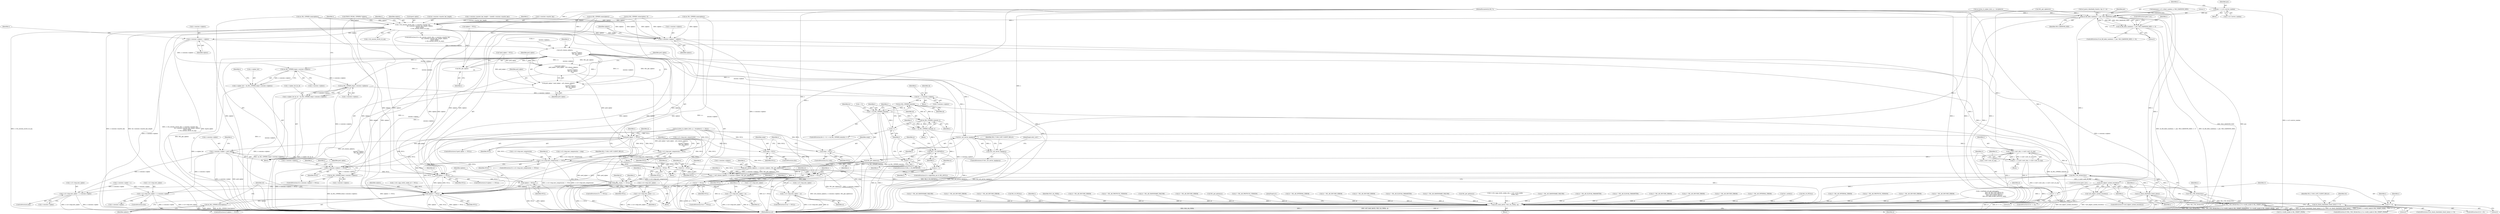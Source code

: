 digraph "0_openssl_a004e72b95835136d3f1ea90517f706c24c03da7@pointer" {
"1000994" [label="(Call,pos = s->s3->server_random)"];
"1001003" [label="(Call,ssl_fill_hello_random(s, 1, pos, SSL3_RANDOM_SIZE))"];
"1001002" [label="(Call,ssl_fill_hello_random(s, 1, pos, SSL3_RANDOM_SIZE) <= 0)"];
"1001044" [label="(Call,s->tls_session_secret_cb(s, s->session->master_key,\n                                     &s->session->master_key_length, ciphers,\n                                     &pref_cipher,\n                                     s->tls_session_secret_cb_arg))"];
"1001069" [label="(Call,s->session->ciphers = ciphers)"];
"1001091" [label="(Call,ssl3_choose_cipher(s,\n                                                               s->\n                                                               session->ciphers,\n                                                               SSL_get_ciphers\n                                                               (s)))"];
"1001086" [label="(Call,pref_cipher =\n                pref_cipher ? pref_cipher : ssl3_choose_cipher(s,\n                                                               s->\n                                                               session->ciphers,\n                                                               SSL_get_ciphers\n                                                               (s)))"];
"1001101" [label="(Call,pref_cipher == NULL)"];
"1001112" [label="(Call,s->session->cipher = pref_cipher)"];
"1001605" [label="(Call,s->s3->tmp.new_cipher = s->session->cipher)"];
"1001619" [label="(Call,s->s3->tmp.new_cipher = s->session->cipher)"];
"1001155" [label="(Call,s->s3->tmp.new_compression = NULL)"];
"1001235" [label="(Call,s->s3->tmp.new_compression == NULL)"];
"1001394" [label="(Call,s->session->ciphers != NULL)"];
"1001401" [label="(Call,sk_SSL_CIPHER_free(s->session->ciphers))"];
"1001415" [label="(Call,ciphers == NULL)"];
"1001426" [label="(Call,ciphers = NULL)"];
"1001687" [label="(Call,ciphers != NULL)"];
"1001690" [label="(Call,sk_SSL_CIPHER_free(ciphers))"];
"1001498" [label="(Call,c == NULL)"];
"1001509" [label="(Call,s->s3->tmp.new_cipher = c)"];
"1001525" [label="(Call,*nc = NULL)"];
"1001578" [label="(Call,nc != NULL)"];
"1001581" [label="(Call,s->s3->tmp.new_cipher = nc)"];
"1001592" [label="(Call,ec != NULL)"];
"1001595" [label="(Call,s->s3->tmp.new_cipher = ec)"];
"1001529" [label="(Call,*ec = NULL)"];
"1001283" [label="(Call,comp = NULL)"];
"1001377" [label="(Call,comp = NULL)"];
"1001088" [label="(Call,pref_cipher ? pref_cipher : ssl3_choose_cipher(s,\n                                                               s->\n                                                               session->ciphers,\n                                                               SSL_get_ciphers\n                                                               (s)))"];
"1001139" [label="(Call,sk_SSL_CIPHER_dup(s->session->ciphers))"];
"1001135" [label="(Call,s->cipher_list = sk_SSL_CIPHER_dup(s->session->ciphers))"];
"1001149" [label="(Call,sk_SSL_CIPHER_dup(s->session->ciphers))"];
"1001145" [label="(Call,s->cipher_list_by_id = sk_SSL_CIPHER_dup(s->session->ciphers))"];
"1001539" [label="(Call,sk = s->session->ciphers)"];
"1001552" [label="(Call,sk_SSL_CIPHER_num(sk))"];
"1001550" [label="(Call,i < sk_SSL_CIPHER_num(sk))"];
"1001559" [label="(Call,sk_SSL_CIPHER_value(sk, i))"];
"1001554" [label="(Call,i++)"];
"1001557" [label="(Call,c = sk_SSL_CIPHER_value(sk, i))"];
"1001568" [label="(Call,nc = c)"];
"1001572" [label="(Call,SSL_C_IS_EXPORT(c))"];
"1001574" [label="(Call,ec = c)"];
"1001431" [label="(Call,tls1_set_server_sigalgs(s))"];
"1001430" [label="(Call,!tls1_set_server_sigalgs(s))"];
"1001449" [label="(Call,s->cert->cert_cb(s, s->cert->cert_cb_arg))"];
"1001447" [label="(Call,rv = s->cert->cert_cb(s, s->cert->cert_cb_arg))"];
"1001457" [label="(Call,rv == 0)"];
"1001469" [label="(Call,rv < 0)"];
"1001495" [label="(Call,SSL_get_ciphers(s))"];
"1001488" [label="(Call,ssl3_choose_cipher(s, s->session->ciphers, SSL_get_ciphers(s)))"];
"1001486" [label="(Call,c = ssl3_choose_cipher(s, s->session->ciphers, SSL_get_ciphers(s)))"];
"1001635" [label="(Call,SSL_USE_SIGALGS(s))"];
"1001634" [label="(Call,!SSL_USE_SIGALGS(s))"];
"1001633" [label="(Call,!SSL_USE_SIGALGS(s) || !(s->verify_mode & SSL_VERIFY_PEER))"];
"1001646" [label="(Call,ssl3_digest_cached_records(s))"];
"1001645" [label="(Call,!ssl3_digest_cached_records(s))"];
"1001658" [label="(Call,ssl_check_clienthello_tlsext_late(s))"];
"1001657" [label="(Call,ssl_check_clienthello_tlsext_late(s) <= 0)"];
"1001676" [label="(Call,ssl3_send_alert(s, SSL3_AL_FATAL, al))"];
"1001098" [label="(Call,SSL_get_ciphers\n                                                               (s))"];
"1001407" [label="(Call,s->session->ciphers = ciphers)"];
"1001005" [label="(Literal,1)"];
"1000150" [label="(Call,al = SSL_AD_INTERNAL_ERROR)"];
"1001103" [label="(Identifier,NULL)"];
"1001526" [label="(Identifier,nc)"];
"1001415" [label="(Call,ciphers == NULL)"];
"1001637" [label="(Call,!(s->verify_mode & SSL_VERIFY_PEER))"];
"1001417" [label="(Identifier,NULL)"];
"1001099" [label="(Identifier,s)"];
"1001115" [label="(Identifier,s)"];
"1001168" [label="(Identifier,s)"];
"1001430" [label="(Call,!tls1_set_server_sigalgs(s))"];
"1001445" [label="(Block,)"];
"1001656" [label="(ControlStructure,if (ssl_check_clienthello_tlsext_late(s) <= 0))"];
"1000690" [label="(Call,al = SSL_AD_PROTOCOL_VERSION)"];
"1001395" [label="(Call,s->session->ciphers)"];
"1001687" [label="(Call,ciphers != NULL)"];
"1001646" [label="(Call,ssl3_digest_cached_records(s))"];
"1001562" [label="(ControlStructure,if (c->algorithm_enc & SSL_eNULL))"];
"1000929" [label="(Call,al = SSL_AD_DECODE_ERROR)"];
"1001592" [label="(Call,ec != NULL)"];
"1001486" [label="(Call,c = ssl3_choose_cipher(s, s->session->ciphers, SSL_get_ciphers(s)))"];
"1001694" [label="(MethodReturn,int)"];
"1000362" [label="(Call,al = SSL_AD_DECODE_ERROR)"];
"1001045" [label="(Identifier,s)"];
"1000210" [label="(Call,s->method->ssl_get_message(s,\n                                   SSL3_ST_SR_CLNT_HELLO_B,\n                                   SSL3_ST_SR_CLNT_HELLO_C,\n                                   SSL3_MT_CLIENT_HELLO,\n                                   SSL3_RT_MAX_PLAIN_LENGTH, &ok))"];
"1001620" [label="(Call,s->s3->tmp.new_cipher)"];
"1001502" [label="(Call,al = SSL_AD_HANDSHAKE_FAILURE)"];
"1001234" [label="(ControlStructure,if (s->s3->tmp.new_compression == NULL))"];
"1001279" [label="(ControlStructure,if (s->hit))"];
"1001559" [label="(Call,sk_SSL_CIPHER_value(sk, i))"];
"1001283" [label="(Call,comp = NULL)"];
"1001579" [label="(Identifier,nc)"];
"1001394" [label="(Call,s->session->ciphers != NULL)"];
"1001560" [label="(Identifier,sk)"];
"1001408" [label="(Call,s->session->ciphers)"];
"1001483" [label="(Identifier,s)"];
"1001618" [label="(ControlStructure,else)"];
"1001553" [label="(Identifier,sk)"];
"1001679" [label="(Identifier,al)"];
"1000849" [label="(Call,sk_SSL_CIPHER_num(ciphers))"];
"1001539" [label="(Call,sk = s->session->ciphers)"];
"1000795" [label="(Call,ssl_bytes_to_cipher_list(s, p, i, &(ciphers)))"];
"1001613" [label="(Call,s->session->cipher)"];
"1001535" [label="(Identifier,s)"];
"1001652" [label="(Identifier,s)"];
"1001236" [label="(Call,s->s3->tmp.new_compression)"];
"1001429" [label="(ControlStructure,if (!tls1_set_server_sigalgs(s)))"];
"1001663" [label="(Identifier,SSL_F_SSL3_GET_CLIENT_HELLO)"];
"1001079" [label="(Identifier,s)"];
"1001568" [label="(Call,nc = c)"];
"1001058" [label="(Call,&pref_cipher)"];
"1001517" [label="(Identifier,c)"];
"1001572" [label="(Call,SSL_C_IS_EXPORT(c))"];
"1001090" [label="(Identifier,pref_cipher)"];
"1001674" [label="(Block,)"];
"1000753" [label="(Call,al = SSL_AD_DECODE_ERROR)"];
"1001546" [label="(ControlStructure,for (i = 0; i < sk_SSL_CIPHER_num(sk); i++))"];
"1000538" [label="(Call,al = SSL_AD_DECODE_ERROR)"];
"1001093" [label="(Call,s->\n                                                               session->ciphers)"];
"1001431" [label="(Call,tls1_set_server_sigalgs(s))"];
"1001149" [label="(Call,sk_SSL_CIPHER_dup(s->session->ciphers))"];
"1000277" [label="(Call,SSL_IS_DTLS(s))"];
"1001570" [label="(Identifier,c)"];
"1001677" [label="(Identifier,s)"];
"1001604" [label="(ControlStructure,else)"];
"1001420" [label="(Identifier,al)"];
"1001689" [label="(Identifier,NULL)"];
"1001660" [label="(Literal,0)"];
"1001676" [label="(Call,ssl3_send_alert(s, SSL3_AL_FATAL, al))"];
"1000876" [label="(Call,sk_SSL_CIPHER_num(ciphers))"];
"1001063" [label="(Block,)"];
"1001582" [label="(Call,s->s3->tmp.new_cipher)"];
"1001376" [label="(ControlStructure,else)"];
"1001135" [label="(Call,s->cipher_list = sk_SSL_CIPHER_dup(s->session->ciphers))"];
"1001595" [label="(Call,s->s3->tmp.new_cipher = ec)"];
"1001594" [label="(Identifier,NULL)"];
"1001538" [label="(Block,)"];
"1001678" [label="(Identifier,SSL3_AL_FATAL)"];
"1001634" [label="(Call,!SSL_USE_SIGALGS(s))"];
"1000410" [label="(Call,al = SSL_AD_DECODE_ERROR)"];
"1000331" [label="(Call,al = SSL_AD_PROTOCOL_VERSION)"];
"1001589" [label="(Identifier,nc)"];
"1001106" [label="(Identifier,al)"];
"1001459" [label="(Literal,0)"];
"1001155" [label="(Call,s->s3->tmp.new_compression = NULL)"];
"1001414" [label="(ControlStructure,if (ciphers == NULL))"];
"1001285" [label="(Identifier,NULL)"];
"1001548" [label="(Identifier,i)"];
"1001569" [label="(Identifier,nc)"];
"1001043" [label="(ControlStructure,if (s->tls_session_secret_cb(s, s->session->master_key,\n                                     &s->session->master_key_length, ciphers,\n                                     &pref_cipher,\n                                     s->tls_session_secret_cb_arg)))"];
"1001509" [label="(Call,s->s3->tmp.new_cipher = c)"];
"1001487" [label="(Identifier,c)"];
"1001557" [label="(Call,c = sk_SSL_CIPHER_value(sk, i))"];
"1001693" [label="(Identifier,ret)"];
"1001105" [label="(Call,al = SSL_AD_HANDSHAKE_FAILURE)"];
"1001558" [label="(Identifier,c)"];
"1001527" [label="(Identifier,NULL)"];
"1001428" [label="(Identifier,NULL)"];
"1001591" [label="(ControlStructure,if (ec != NULL))"];
"1001599" [label="(Identifier,s)"];
"1001541" [label="(Call,s->session->ciphers)"];
"1000980" [label="(Call,ssl_parse_clienthello_tlsext(s, &p, d + n))"];
"1001010" [label="(ControlStructure,goto f_err;)"];
"1001140" [label="(Call,s->session->ciphers)"];
"1001457" [label="(Call,rv == 0)"];
"1001101" [label="(Call,pref_cipher == NULL)"];
"1001377" [label="(Call,comp = NULL)"];
"1001645" [label="(Call,!ssl3_digest_cached_records(s))"];
"1001667" [label="(Identifier,ret)"];
"1000555" [label="(Call,al = SSL_AD_DECODE_ERROR)"];
"1001139" [label="(Call,sk_SSL_CIPHER_dup(s->session->ciphers))"];
"1001593" [label="(Identifier,ec)"];
"1001577" [label="(ControlStructure,if (nc != NULL))"];
"1001496" [label="(Identifier,s)"];
"1000385" [label="(Call,memcpy(s->s3->client_random, p, SSL3_RANDOM_SIZE))"];
"1001470" [label="(Identifier,rv)"];
"1001235" [label="(Call,s->s3->tmp.new_compression == NULL)"];
"1001087" [label="(Identifier,pref_cipher)"];
"1001605" [label="(Call,s->s3->tmp.new_cipher = s->session->cipher)"];
"1001448" [label="(Identifier,rv)"];
"1001510" [label="(Call,s->s3->tmp.new_cipher)"];
"1001691" [label="(Identifier,ciphers)"];
"1001627" [label="(Call,s->session->cipher)"];
"1001091" [label="(Call,ssl3_choose_cipher(s,\n                                                               s->\n                                                               session->ciphers,\n                                                               SSL_get_ciphers\n                                                               (s)))"];
"1001069" [label="(Call,s->session->ciphers = ciphers)"];
"1000337" [label="(Call,SSL_get_options(s))"];
"1000145" [label="(Block,)"];
"1001462" [label="(Identifier,al)"];
"1001688" [label="(Identifier,ciphers)"];
"1001015" [label="(Identifier,s)"];
"1001145" [label="(Call,s->cipher_list_by_id = sk_SSL_CIPHER_dup(s->session->ciphers))"];
"1000893" [label="(Call,s->session->cipher = c)"];
"1001603" [label="(Identifier,ec)"];
"1001581" [label="(Call,s->s3->tmp.new_cipher = nc)"];
"1001475" [label="(Identifier,s)"];
"1001573" [label="(Identifier,c)"];
"1001083" [label="(Call,ciphers = NULL)"];
"1001690" [label="(Call,sk_SSL_CIPHER_free(ciphers))"];
"1001051" [label="(Call,&s->session->master_key_length)"];
"1001031" [label="(Call,s->session->master_key_length = sizeof(s->session->master_key))"];
"1001585" [label="(Identifier,s)"];
"1001513" [label="(Identifier,s)"];
"1001525" [label="(Call,*nc = NULL)"];
"1001447" [label="(Call,rv = s->cert->cert_cb(s, s->cert->cert_cb_arg))"];
"1001451" [label="(Call,s->cert->cert_cb_arg)"];
"1000995" [label="(Identifier,pos)"];
"1001112" [label="(Call,s->session->cipher = pref_cipher)"];
"1001547" [label="(Call,i = 0)"];
"1001633" [label="(Call,!SSL_USE_SIGALGS(s) || !(s->verify_mode & SSL_VERIFY_PEER))"];
"1001163" [label="(Identifier,NULL)"];
"1001458" [label="(Identifier,rv)"];
"1000731" [label="(Call,al = SSL_AD_PROTOCOL_VERSION)"];
"1001659" [label="(Identifier,s)"];
"1001680" [label="(JumpTarget,err:)"];
"1001555" [label="(Identifier,i)"];
"1001498" [label="(Call,c == NULL)"];
"1001489" [label="(Identifier,s)"];
"1001461" [label="(Call,al = SSL_AD_INTERNAL_ERROR)"];
"1001251" [label="(Identifier,m)"];
"1001400" [label="(Identifier,NULL)"];
"1001540" [label="(Identifier,sk)"];
"1001497" [label="(ControlStructure,if (c == NULL))"];
"1001088" [label="(Call,pref_cipher ? pref_cipher : ssl3_choose_cipher(s,\n                                                               s->\n                                                               session->ciphers,\n                                                               SSL_get_ciphers\n                                                               (s)))"];
"1000144" [label="(MethodParameterIn,SSL *s)"];
"1001385" [label="(Block,)"];
"1001561" [label="(Identifier,i)"];
"1001401" [label="(Call,sk_SSL_CIPHER_free(s->session->ciphers))"];
"1001118" [label="(Identifier,pref_cipher)"];
"1001500" [label="(Identifier,NULL)"];
"1001580" [label="(Identifier,NULL)"];
"1001469" [label="(Call,rv < 0)"];
"1001619" [label="(Call,s->s3->tmp.new_cipher = s->session->cipher)"];
"1001531" [label="(Identifier,NULL)"];
"1000786" [label="(Call,al = SSL_AD_DECODE_ERROR)"];
"1001044" [label="(Call,s->tls_session_secret_cb(s, s->session->master_key,\n                                     &s->session->master_key_length, ciphers,\n                                     &pref_cipher,\n                                     s->tls_session_secret_cb_arg))"];
"1000248" [label="(Call,al = SSL_AD_DECODE_ERROR)"];
"1001426" [label="(Call,ciphers = NULL)"];
"1001471" [label="(Literal,0)"];
"1001636" [label="(Identifier,s)"];
"1001499" [label="(Identifier,c)"];
"1001271" [label="(Call,al = SSL_AD_ILLEGAL_PARAMETER)"];
"1001092" [label="(Identifier,s)"];
"1000888" [label="(Call,SSL_get_ciphers(s))"];
"1001066" [label="(Identifier,s)"];
"1001243" [label="(Identifier,NULL)"];
"1001449" [label="(Call,s->cert->cert_cb(s, s->cert->cert_cb_arg))"];
"1001490" [label="(Call,s->session->ciphers)"];
"1001102" [label="(Identifier,pref_cipher)"];
"1001378" [label="(Identifier,comp)"];
"1001075" [label="(Identifier,ciphers)"];
"1001100" [label="(ControlStructure,if (pref_cipher == NULL))"];
"1001089" [label="(Identifier,pref_cipher)"];
"1001146" [label="(Call,s->cipher_list_by_id)"];
"1001121" [label="(Identifier,s)"];
"1001529" [label="(Call,*ec = NULL)"];
"1001574" [label="(Call,ec = c)"];
"1001407" [label="(Call,s->session->ciphers = ciphers)"];
"1001495" [label="(Call,SSL_get_ciphers(s))"];
"1000629" [label="(Call,al = SSL_AD_HANDSHAKE_FAILURE)"];
"1001552" [label="(Call,sk_SSL_CIPHER_num(sk))"];
"1001647" [label="(Identifier,s)"];
"1001635" [label="(Call,SSL_USE_SIGALGS(s))"];
"1001578" [label="(Call,nc != NULL)"];
"1000581" [label="(Call,s->ctx->app_verify_cookie_cb != NULL)"];
"1001224" [label="(Call,s->s3->tmp.new_compression = comp)"];
"1001136" [label="(Call,s->cipher_list)"];
"1001379" [label="(Identifier,NULL)"];
"1001551" [label="(Identifier,i)"];
"1001413" [label="(Identifier,ciphers)"];
"1001113" [label="(Call,s->session->cipher)"];
"1000992" [label="(Block,)"];
"1001383" [label="(Identifier,s)"];
"1001432" [label="(Identifier,s)"];
"1000996" [label="(Call,s->s3->server_random)"];
"1001657" [label="(Call,ssl_check_clienthello_tlsext_late(s) <= 0)"];
"1001404" [label="(Identifier,s)"];
"1001284" [label="(Identifier,comp)"];
"1000994" [label="(Call,pos = s->s3->server_random)"];
"1001565" [label="(Identifier,c)"];
"1000565" [label="(Call,SSL_get_options(s))"];
"1000591" [label="(Call,s->ctx->app_verify_cookie_cb(s, s->d1->rcvd_cookie,\n                                                 cookie_len))"];
"1000601" [label="(Call,al = SSL_AD_HANDSHAKE_FAILURE)"];
"1000882" [label="(Call,sk_SSL_CIPHER_value(ciphers, 0))"];
"1000835" [label="(Call,sk_SSL_CIPHER_num(ciphers))"];
"1001008" [label="(Literal,0)"];
"1001086" [label="(Call,pref_cipher =\n                pref_cipher ? pref_cipher : ssl3_choose_cipher(s,\n                                                               s->\n                                                               session->ciphers,\n                                                               SSL_get_ciphers\n                                                               (s)))"];
"1000908" [label="(Call,al = SSL_AD_ILLEGAL_PARAMETER)"];
"1001571" [label="(ControlStructure,if (SSL_C_IS_EXPORT(c)))"];
"1001596" [label="(Call,s->s3->tmp.new_cipher)"];
"1000768" [label="(Call,al = SSL_AD_ILLEGAL_PARAMETER)"];
"1001147" [label="(Identifier,s)"];
"1001007" [label="(Identifier,SSL3_RANDOM_SIZE)"];
"1000794" [label="(Call,ssl_bytes_to_cipher_list(s, p, i, &(ciphers)) == NULL)"];
"1001435" [label="(Identifier,SSL_F_SSL3_GET_CLIENT_HELLO)"];
"1001402" [label="(Call,s->session->ciphers)"];
"1001609" [label="(Identifier,s)"];
"1001606" [label="(Call,s->s3->tmp.new_cipher)"];
"1000964" [label="(Call,al = SSL_AD_DECODE_ERROR)"];
"1000426" [label="(Call,al = SSL_AD_DECODE_ERROR)"];
"1001640" [label="(Identifier,s)"];
"1001057" [label="(Identifier,ciphers)"];
"1001456" [label="(ControlStructure,if (rv == 0))"];
"1000517" [label="(Call,al = SSL_AD_DECODE_ERROR)"];
"1001644" [label="(ControlStructure,if (!ssl3_digest_cached_records(s)))"];
"1000174" [label="(Call,STACK_OF(SSL_CIPHER) *ciphers)"];
"1001550" [label="(Call,i < sk_SSL_CIPHER_num(sk))"];
"1001001" [label="(ControlStructure,if (ssl_fill_hello_random(s, 1, pos, SSL3_RANDOM_SIZE) <= 0))"];
"1001060" [label="(Call,s->tls_session_secret_cb_arg)"];
"1001410" [label="(Identifier,s)"];
"1001416" [label="(Identifier,ciphers)"];
"1001159" [label="(Identifier,s)"];
"1001658" [label="(Call,ssl_check_clienthello_tlsext_late(s))"];
"1001046" [label="(Call,s->session->master_key)"];
"1001006" [label="(Identifier,pos)"];
"1001419" [label="(Call,al = SSL_AD_INTERNAL_ERROR)"];
"1001028" [label="(Call,*pref_cipher = NULL)"];
"1001427" [label="(Identifier,ciphers)"];
"1001556" [label="(Block,)"];
"1001246" [label="(Identifier,SSL_F_SSL3_GET_CLIENT_HELLO)"];
"1000677" [label="(Call,tls1_suiteb(s))"];
"1001070" [label="(Call,s->session->ciphers)"];
"1001503" [label="(Identifier,al)"];
"1001575" [label="(Identifier,ec)"];
"1001438" [label="(JumpTarget,retry_cert:)"];
"1001098" [label="(Call,SSL_get_ciphers\n                                                               (s))"];
"1001519" [label="(Block,)"];
"1001648" [label="(ControlStructure,goto f_err;)"];
"1001468" [label="(ControlStructure,if (rv < 0))"];
"1001632" [label="(ControlStructure,if (!SSL_USE_SIGALGS(s) || !(s->verify_mode & SSL_VERIFY_PEER)))"];
"1000505" [label="(Call,SSL_IS_DTLS(s))"];
"1001150" [label="(Call,s->session->ciphers)"];
"1001530" [label="(Identifier,ec)"];
"1001393" [label="(ControlStructure,if (s->session->ciphers != NULL))"];
"1001003" [label="(Call,ssl_fill_hello_random(s, 1, pos, SSL3_RANDOM_SIZE))"];
"1001554" [label="(Call,i++)"];
"1001002" [label="(Call,ssl_fill_hello_random(s, 1, pos, SSL3_RANDOM_SIZE) <= 0)"];
"1001576" [label="(Identifier,c)"];
"1001004" [label="(Identifier,s)"];
"1001686" [label="(ControlStructure,if (ciphers != NULL))"];
"1001450" [label="(Identifier,s)"];
"1001156" [label="(Call,s->s3->tmp.new_compression)"];
"1001488" [label="(Call,ssl3_choose_cipher(s, s->session->ciphers, SSL_get_ciphers(s)))"];
"1000994" -> "1000992"  [label="AST: "];
"1000994" -> "1000996"  [label="CFG: "];
"1000995" -> "1000994"  [label="AST: "];
"1000996" -> "1000994"  [label="AST: "];
"1001004" -> "1000994"  [label="CFG: "];
"1000994" -> "1001694"  [label="DDG: s->s3->server_random"];
"1000994" -> "1001003"  [label="DDG: pos"];
"1001003" -> "1001002"  [label="AST: "];
"1001003" -> "1001007"  [label="CFG: "];
"1001004" -> "1001003"  [label="AST: "];
"1001005" -> "1001003"  [label="AST: "];
"1001006" -> "1001003"  [label="AST: "];
"1001007" -> "1001003"  [label="AST: "];
"1001008" -> "1001003"  [label="CFG: "];
"1001003" -> "1001694"  [label="DDG: SSL3_RANDOM_SIZE"];
"1001003" -> "1001694"  [label="DDG: pos"];
"1001003" -> "1001002"  [label="DDG: s"];
"1001003" -> "1001002"  [label="DDG: 1"];
"1001003" -> "1001002"  [label="DDG: pos"];
"1001003" -> "1001002"  [label="DDG: SSL3_RANDOM_SIZE"];
"1000795" -> "1001003"  [label="DDG: s"];
"1000980" -> "1001003"  [label="DDG: s"];
"1000888" -> "1001003"  [label="DDG: s"];
"1000144" -> "1001003"  [label="DDG: s"];
"1000385" -> "1001003"  [label="DDG: SSL3_RANDOM_SIZE"];
"1001003" -> "1001044"  [label="DDG: s"];
"1001003" -> "1001431"  [label="DDG: s"];
"1001003" -> "1001635"  [label="DDG: s"];
"1001003" -> "1001676"  [label="DDG: s"];
"1001002" -> "1001001"  [label="AST: "];
"1001002" -> "1001008"  [label="CFG: "];
"1001008" -> "1001002"  [label="AST: "];
"1001010" -> "1001002"  [label="CFG: "];
"1001015" -> "1001002"  [label="CFG: "];
"1001002" -> "1001694"  [label="DDG: ssl_fill_hello_random(s, 1, pos, SSL3_RANDOM_SIZE)"];
"1001002" -> "1001694"  [label="DDG: ssl_fill_hello_random(s, 1, pos, SSL3_RANDOM_SIZE) <= 0"];
"1001044" -> "1001043"  [label="AST: "];
"1001044" -> "1001060"  [label="CFG: "];
"1001045" -> "1001044"  [label="AST: "];
"1001046" -> "1001044"  [label="AST: "];
"1001051" -> "1001044"  [label="AST: "];
"1001057" -> "1001044"  [label="AST: "];
"1001058" -> "1001044"  [label="AST: "];
"1001060" -> "1001044"  [label="AST: "];
"1001066" -> "1001044"  [label="CFG: "];
"1001159" -> "1001044"  [label="CFG: "];
"1001044" -> "1001694"  [label="DDG: &s->session->master_key_length"];
"1001044" -> "1001694"  [label="DDG: s->tls_session_secret_cb(s, s->session->master_key,\n                                     &s->session->master_key_length, ciphers,\n                                     &pref_cipher,\n                                     s->tls_session_secret_cb_arg)"];
"1001044" -> "1001694"  [label="DDG: &pref_cipher"];
"1001044" -> "1001694"  [label="DDG: s->tls_session_secret_cb_arg"];
"1001044" -> "1001694"  [label="DDG: s->session->master_key"];
"1000144" -> "1001044"  [label="DDG: s"];
"1001031" -> "1001044"  [label="DDG: s->session->master_key_length"];
"1000882" -> "1001044"  [label="DDG: ciphers"];
"1000849" -> "1001044"  [label="DDG: ciphers"];
"1000835" -> "1001044"  [label="DDG: ciphers"];
"1000174" -> "1001044"  [label="DDG: ciphers"];
"1000876" -> "1001044"  [label="DDG: ciphers"];
"1001044" -> "1001069"  [label="DDG: ciphers"];
"1001044" -> "1001098"  [label="DDG: s"];
"1001044" -> "1001407"  [label="DDG: ciphers"];
"1001044" -> "1001415"  [label="DDG: ciphers"];
"1001044" -> "1001431"  [label="DDG: s"];
"1001044" -> "1001635"  [label="DDG: s"];
"1001044" -> "1001676"  [label="DDG: s"];
"1001044" -> "1001687"  [label="DDG: ciphers"];
"1001069" -> "1001063"  [label="AST: "];
"1001069" -> "1001075"  [label="CFG: "];
"1001070" -> "1001069"  [label="AST: "];
"1001075" -> "1001069"  [label="AST: "];
"1001079" -> "1001069"  [label="CFG: "];
"1001069" -> "1001694"  [label="DDG: s->session->ciphers"];
"1001069" -> "1001091"  [label="DDG: s->session->ciphers"];
"1001069" -> "1001139"  [label="DDG: s->session->ciphers"];
"1001091" -> "1001088"  [label="AST: "];
"1001091" -> "1001098"  [label="CFG: "];
"1001092" -> "1001091"  [label="AST: "];
"1001093" -> "1001091"  [label="AST: "];
"1001098" -> "1001091"  [label="AST: "];
"1001088" -> "1001091"  [label="CFG: "];
"1001091" -> "1001694"  [label="DDG: SSL_get_ciphers\n                                                               (s)"];
"1001091" -> "1001694"  [label="DDG: s->\n                                                               session->ciphers"];
"1001091" -> "1001086"  [label="DDG: s"];
"1001091" -> "1001086"  [label="DDG: s->\n                                                               session->ciphers"];
"1001091" -> "1001086"  [label="DDG: SSL_get_ciphers\n                                                               (s)"];
"1001091" -> "1001088"  [label="DDG: s"];
"1001091" -> "1001088"  [label="DDG: s->\n                                                               session->ciphers"];
"1001091" -> "1001088"  [label="DDG: SSL_get_ciphers\n                                                               (s)"];
"1001098" -> "1001091"  [label="DDG: s"];
"1000144" -> "1001091"  [label="DDG: s"];
"1001091" -> "1001139"  [label="DDG: s->\n                                                               session->ciphers"];
"1001091" -> "1001149"  [label="DDG: s->\n                                                               session->ciphers"];
"1001091" -> "1001394"  [label="DDG: s->\n                                                               session->ciphers"];
"1001091" -> "1001401"  [label="DDG: s->\n                                                               session->ciphers"];
"1001091" -> "1001431"  [label="DDG: s"];
"1001091" -> "1001488"  [label="DDG: s->\n                                                               session->ciphers"];
"1001091" -> "1001539"  [label="DDG: s->\n                                                               session->ciphers"];
"1001091" -> "1001635"  [label="DDG: s"];
"1001091" -> "1001676"  [label="DDG: s"];
"1001086" -> "1001063"  [label="AST: "];
"1001086" -> "1001088"  [label="CFG: "];
"1001087" -> "1001086"  [label="AST: "];
"1001088" -> "1001086"  [label="AST: "];
"1001102" -> "1001086"  [label="CFG: "];
"1001086" -> "1001694"  [label="DDG: pref_cipher ? pref_cipher : ssl3_choose_cipher(s,\n                                                               s->\n                                                               session->ciphers,\n                                                               SSL_get_ciphers\n                                                               (s))"];
"1001028" -> "1001086"  [label="DDG: pref_cipher"];
"1001086" -> "1001101"  [label="DDG: pref_cipher"];
"1001101" -> "1001100"  [label="AST: "];
"1001101" -> "1001103"  [label="CFG: "];
"1001102" -> "1001101"  [label="AST: "];
"1001103" -> "1001101"  [label="AST: "];
"1001106" -> "1001101"  [label="CFG: "];
"1001115" -> "1001101"  [label="CFG: "];
"1001101" -> "1001694"  [label="DDG: pref_cipher == NULL"];
"1001101" -> "1001694"  [label="DDG: pref_cipher"];
"1000794" -> "1001101"  [label="DDG: NULL"];
"1001101" -> "1001112"  [label="DDG: pref_cipher"];
"1001101" -> "1001155"  [label="DDG: NULL"];
"1001101" -> "1001235"  [label="DDG: NULL"];
"1001101" -> "1001283"  [label="DDG: NULL"];
"1001101" -> "1001377"  [label="DDG: NULL"];
"1001101" -> "1001394"  [label="DDG: NULL"];
"1001101" -> "1001525"  [label="DDG: NULL"];
"1001101" -> "1001529"  [label="DDG: NULL"];
"1001101" -> "1001578"  [label="DDG: NULL"];
"1001101" -> "1001687"  [label="DDG: NULL"];
"1001112" -> "1001063"  [label="AST: "];
"1001112" -> "1001118"  [label="CFG: "];
"1001113" -> "1001112"  [label="AST: "];
"1001118" -> "1001112"  [label="AST: "];
"1001121" -> "1001112"  [label="CFG: "];
"1001112" -> "1001694"  [label="DDG: s->session->cipher"];
"1001112" -> "1001694"  [label="DDG: pref_cipher"];
"1001112" -> "1001605"  [label="DDG: s->session->cipher"];
"1001112" -> "1001619"  [label="DDG: s->session->cipher"];
"1001605" -> "1001604"  [label="AST: "];
"1001605" -> "1001613"  [label="CFG: "];
"1001606" -> "1001605"  [label="AST: "];
"1001613" -> "1001605"  [label="AST: "];
"1001636" -> "1001605"  [label="CFG: "];
"1001605" -> "1001694"  [label="DDG: s->s3->tmp.new_cipher"];
"1001605" -> "1001694"  [label="DDG: s->session->cipher"];
"1000893" -> "1001605"  [label="DDG: s->session->cipher"];
"1001619" -> "1001618"  [label="AST: "];
"1001619" -> "1001627"  [label="CFG: "];
"1001620" -> "1001619"  [label="AST: "];
"1001627" -> "1001619"  [label="AST: "];
"1001636" -> "1001619"  [label="CFG: "];
"1001619" -> "1001694"  [label="DDG: s->s3->tmp.new_cipher"];
"1001619" -> "1001694"  [label="DDG: s->session->cipher"];
"1000893" -> "1001619"  [label="DDG: s->session->cipher"];
"1001155" -> "1000145"  [label="AST: "];
"1001155" -> "1001163"  [label="CFG: "];
"1001156" -> "1001155"  [label="AST: "];
"1001163" -> "1001155"  [label="AST: "];
"1001168" -> "1001155"  [label="CFG: "];
"1001155" -> "1001694"  [label="DDG: s->s3->tmp.new_compression"];
"1000794" -> "1001155"  [label="DDG: NULL"];
"1001155" -> "1001235"  [label="DDG: s->s3->tmp.new_compression"];
"1001235" -> "1001234"  [label="AST: "];
"1001235" -> "1001243"  [label="CFG: "];
"1001236" -> "1001235"  [label="AST: "];
"1001243" -> "1001235"  [label="AST: "];
"1001246" -> "1001235"  [label="CFG: "];
"1001251" -> "1001235"  [label="CFG: "];
"1001235" -> "1001694"  [label="DDG: s->s3->tmp.new_compression == NULL"];
"1001235" -> "1001694"  [label="DDG: s->s3->tmp.new_compression"];
"1001224" -> "1001235"  [label="DDG: s->s3->tmp.new_compression"];
"1000794" -> "1001235"  [label="DDG: NULL"];
"1001235" -> "1001394"  [label="DDG: NULL"];
"1001235" -> "1001525"  [label="DDG: NULL"];
"1001235" -> "1001529"  [label="DDG: NULL"];
"1001235" -> "1001578"  [label="DDG: NULL"];
"1001235" -> "1001687"  [label="DDG: NULL"];
"1001394" -> "1001393"  [label="AST: "];
"1001394" -> "1001400"  [label="CFG: "];
"1001395" -> "1001394"  [label="AST: "];
"1001400" -> "1001394"  [label="AST: "];
"1001404" -> "1001394"  [label="CFG: "];
"1001410" -> "1001394"  [label="CFG: "];
"1001394" -> "1001694"  [label="DDG: s->session->ciphers != NULL"];
"1001149" -> "1001394"  [label="DDG: s->session->ciphers"];
"1000794" -> "1001394"  [label="DDG: NULL"];
"1001394" -> "1001401"  [label="DDG: s->session->ciphers"];
"1001394" -> "1001415"  [label="DDG: NULL"];
"1001401" -> "1001393"  [label="AST: "];
"1001401" -> "1001402"  [label="CFG: "];
"1001402" -> "1001401"  [label="AST: "];
"1001410" -> "1001401"  [label="CFG: "];
"1001401" -> "1001694"  [label="DDG: sk_SSL_CIPHER_free(s->session->ciphers)"];
"1001415" -> "1001414"  [label="AST: "];
"1001415" -> "1001417"  [label="CFG: "];
"1001416" -> "1001415"  [label="AST: "];
"1001417" -> "1001415"  [label="AST: "];
"1001420" -> "1001415"  [label="CFG: "];
"1001427" -> "1001415"  [label="CFG: "];
"1001415" -> "1001694"  [label="DDG: ciphers == NULL"];
"1000882" -> "1001415"  [label="DDG: ciphers"];
"1000849" -> "1001415"  [label="DDG: ciphers"];
"1001083" -> "1001415"  [label="DDG: ciphers"];
"1000835" -> "1001415"  [label="DDG: ciphers"];
"1000174" -> "1001415"  [label="DDG: ciphers"];
"1000876" -> "1001415"  [label="DDG: ciphers"];
"1001415" -> "1001426"  [label="DDG: NULL"];
"1001415" -> "1001498"  [label="DDG: NULL"];
"1001415" -> "1001687"  [label="DDG: ciphers"];
"1001415" -> "1001687"  [label="DDG: NULL"];
"1001426" -> "1001385"  [label="AST: "];
"1001426" -> "1001428"  [label="CFG: "];
"1001427" -> "1001426"  [label="AST: "];
"1001428" -> "1001426"  [label="AST: "];
"1001432" -> "1001426"  [label="CFG: "];
"1001426" -> "1001694"  [label="DDG: ciphers"];
"1001426" -> "1001694"  [label="DDG: NULL"];
"1001426" -> "1001687"  [label="DDG: ciphers"];
"1001687" -> "1001686"  [label="AST: "];
"1001687" -> "1001689"  [label="CFG: "];
"1001688" -> "1001687"  [label="AST: "];
"1001689" -> "1001687"  [label="AST: "];
"1001691" -> "1001687"  [label="CFG: "];
"1001693" -> "1001687"  [label="CFG: "];
"1001687" -> "1001694"  [label="DDG: ciphers"];
"1001687" -> "1001694"  [label="DDG: NULL"];
"1001687" -> "1001694"  [label="DDG: ciphers != NULL"];
"1000882" -> "1001687"  [label="DDG: ciphers"];
"1000849" -> "1001687"  [label="DDG: ciphers"];
"1001083" -> "1001687"  [label="DDG: ciphers"];
"1000835" -> "1001687"  [label="DDG: ciphers"];
"1000174" -> "1001687"  [label="DDG: ciphers"];
"1000876" -> "1001687"  [label="DDG: ciphers"];
"1001578" -> "1001687"  [label="DDG: NULL"];
"1001592" -> "1001687"  [label="DDG: NULL"];
"1000794" -> "1001687"  [label="DDG: NULL"];
"1001498" -> "1001687"  [label="DDG: NULL"];
"1000581" -> "1001687"  [label="DDG: NULL"];
"1001687" -> "1001690"  [label="DDG: ciphers"];
"1001690" -> "1001686"  [label="AST: "];
"1001690" -> "1001691"  [label="CFG: "];
"1001691" -> "1001690"  [label="AST: "];
"1001693" -> "1001690"  [label="CFG: "];
"1001690" -> "1001694"  [label="DDG: ciphers"];
"1001690" -> "1001694"  [label="DDG: sk_SSL_CIPHER_free(ciphers)"];
"1001498" -> "1001497"  [label="AST: "];
"1001498" -> "1001500"  [label="CFG: "];
"1001499" -> "1001498"  [label="AST: "];
"1001500" -> "1001498"  [label="AST: "];
"1001503" -> "1001498"  [label="CFG: "];
"1001513" -> "1001498"  [label="CFG: "];
"1001498" -> "1001694"  [label="DDG: c"];
"1001498" -> "1001694"  [label="DDG: c == NULL"];
"1001486" -> "1001498"  [label="DDG: c"];
"1001498" -> "1001509"  [label="DDG: c"];
"1001509" -> "1001385"  [label="AST: "];
"1001509" -> "1001517"  [label="CFG: "];
"1001510" -> "1001509"  [label="AST: "];
"1001517" -> "1001509"  [label="AST: "];
"1001636" -> "1001509"  [label="CFG: "];
"1001509" -> "1001694"  [label="DDG: c"];
"1001509" -> "1001694"  [label="DDG: s->s3->tmp.new_cipher"];
"1001525" -> "1001519"  [label="AST: "];
"1001525" -> "1001527"  [label="CFG: "];
"1001526" -> "1001525"  [label="AST: "];
"1001527" -> "1001525"  [label="AST: "];
"1001530" -> "1001525"  [label="CFG: "];
"1001525" -> "1001694"  [label="DDG: nc"];
"1000794" -> "1001525"  [label="DDG: NULL"];
"1001525" -> "1001578"  [label="DDG: nc"];
"1001578" -> "1001577"  [label="AST: "];
"1001578" -> "1001580"  [label="CFG: "];
"1001579" -> "1001578"  [label="AST: "];
"1001580" -> "1001578"  [label="AST: "];
"1001585" -> "1001578"  [label="CFG: "];
"1001593" -> "1001578"  [label="CFG: "];
"1001578" -> "1001694"  [label="DDG: nc"];
"1001578" -> "1001694"  [label="DDG: nc != NULL"];
"1001568" -> "1001578"  [label="DDG: nc"];
"1000794" -> "1001578"  [label="DDG: NULL"];
"1001578" -> "1001581"  [label="DDG: nc"];
"1001578" -> "1001592"  [label="DDG: NULL"];
"1001581" -> "1001577"  [label="AST: "];
"1001581" -> "1001589"  [label="CFG: "];
"1001582" -> "1001581"  [label="AST: "];
"1001589" -> "1001581"  [label="AST: "];
"1001636" -> "1001581"  [label="CFG: "];
"1001581" -> "1001694"  [label="DDG: s->s3->tmp.new_cipher"];
"1001581" -> "1001694"  [label="DDG: nc"];
"1001592" -> "1001591"  [label="AST: "];
"1001592" -> "1001594"  [label="CFG: "];
"1001593" -> "1001592"  [label="AST: "];
"1001594" -> "1001592"  [label="AST: "];
"1001599" -> "1001592"  [label="CFG: "];
"1001609" -> "1001592"  [label="CFG: "];
"1001592" -> "1001694"  [label="DDG: ec"];
"1001592" -> "1001694"  [label="DDG: ec != NULL"];
"1001529" -> "1001592"  [label="DDG: ec"];
"1001574" -> "1001592"  [label="DDG: ec"];
"1001592" -> "1001595"  [label="DDG: ec"];
"1001595" -> "1001591"  [label="AST: "];
"1001595" -> "1001603"  [label="CFG: "];
"1001596" -> "1001595"  [label="AST: "];
"1001603" -> "1001595"  [label="AST: "];
"1001636" -> "1001595"  [label="CFG: "];
"1001595" -> "1001694"  [label="DDG: s->s3->tmp.new_cipher"];
"1001595" -> "1001694"  [label="DDG: ec"];
"1001529" -> "1001519"  [label="AST: "];
"1001529" -> "1001531"  [label="CFG: "];
"1001530" -> "1001529"  [label="AST: "];
"1001531" -> "1001529"  [label="AST: "];
"1001535" -> "1001529"  [label="CFG: "];
"1001529" -> "1001694"  [label="DDG: ec"];
"1000794" -> "1001529"  [label="DDG: NULL"];
"1001283" -> "1001279"  [label="AST: "];
"1001283" -> "1001285"  [label="CFG: "];
"1001284" -> "1001283"  [label="AST: "];
"1001285" -> "1001283"  [label="AST: "];
"1001383" -> "1001283"  [label="CFG: "];
"1001283" -> "1001694"  [label="DDG: comp"];
"1000794" -> "1001283"  [label="DDG: NULL"];
"1001377" -> "1001376"  [label="AST: "];
"1001377" -> "1001379"  [label="CFG: "];
"1001378" -> "1001377"  [label="AST: "];
"1001379" -> "1001377"  [label="AST: "];
"1001383" -> "1001377"  [label="CFG: "];
"1001377" -> "1001694"  [label="DDG: comp"];
"1000794" -> "1001377"  [label="DDG: NULL"];
"1001088" -> "1001090"  [label="CFG: "];
"1001089" -> "1001088"  [label="AST: "];
"1001090" -> "1001088"  [label="AST: "];
"1001088" -> "1001694"  [label="DDG: ssl3_choose_cipher(s,\n                                                               s->\n                                                               session->ciphers,\n                                                               SSL_get_ciphers\n                                                               (s))"];
"1001028" -> "1001088"  [label="DDG: pref_cipher"];
"1001139" -> "1001135"  [label="AST: "];
"1001139" -> "1001140"  [label="CFG: "];
"1001140" -> "1001139"  [label="AST: "];
"1001135" -> "1001139"  [label="CFG: "];
"1001139" -> "1001135"  [label="DDG: s->session->ciphers"];
"1001139" -> "1001149"  [label="DDG: s->session->ciphers"];
"1001135" -> "1001063"  [label="AST: "];
"1001136" -> "1001135"  [label="AST: "];
"1001147" -> "1001135"  [label="CFG: "];
"1001135" -> "1001694"  [label="DDG: s->cipher_list"];
"1001149" -> "1001145"  [label="AST: "];
"1001149" -> "1001150"  [label="CFG: "];
"1001150" -> "1001149"  [label="AST: "];
"1001145" -> "1001149"  [label="CFG: "];
"1001149" -> "1001694"  [label="DDG: s->session->ciphers"];
"1001149" -> "1001145"  [label="DDG: s->session->ciphers"];
"1001149" -> "1001539"  [label="DDG: s->session->ciphers"];
"1001145" -> "1001063"  [label="AST: "];
"1001146" -> "1001145"  [label="AST: "];
"1001159" -> "1001145"  [label="CFG: "];
"1001145" -> "1001694"  [label="DDG: s->cipher_list_by_id"];
"1001145" -> "1001694"  [label="DDG: sk_SSL_CIPHER_dup(s->session->ciphers)"];
"1001539" -> "1001538"  [label="AST: "];
"1001539" -> "1001541"  [label="CFG: "];
"1001540" -> "1001539"  [label="AST: "];
"1001541" -> "1001539"  [label="AST: "];
"1001548" -> "1001539"  [label="CFG: "];
"1001539" -> "1001694"  [label="DDG: s->session->ciphers"];
"1001539" -> "1001552"  [label="DDG: sk"];
"1001552" -> "1001550"  [label="AST: "];
"1001552" -> "1001553"  [label="CFG: "];
"1001553" -> "1001552"  [label="AST: "];
"1001550" -> "1001552"  [label="CFG: "];
"1001552" -> "1001694"  [label="DDG: sk"];
"1001552" -> "1001550"  [label="DDG: sk"];
"1001559" -> "1001552"  [label="DDG: sk"];
"1001552" -> "1001559"  [label="DDG: sk"];
"1001550" -> "1001546"  [label="AST: "];
"1001551" -> "1001550"  [label="AST: "];
"1001558" -> "1001550"  [label="CFG: "];
"1001579" -> "1001550"  [label="CFG: "];
"1001550" -> "1001694"  [label="DDG: i"];
"1001550" -> "1001694"  [label="DDG: i < sk_SSL_CIPHER_num(sk)"];
"1001550" -> "1001694"  [label="DDG: sk_SSL_CIPHER_num(sk)"];
"1001554" -> "1001550"  [label="DDG: i"];
"1001547" -> "1001550"  [label="DDG: i"];
"1001550" -> "1001559"  [label="DDG: i"];
"1001559" -> "1001557"  [label="AST: "];
"1001559" -> "1001561"  [label="CFG: "];
"1001560" -> "1001559"  [label="AST: "];
"1001561" -> "1001559"  [label="AST: "];
"1001557" -> "1001559"  [label="CFG: "];
"1001559" -> "1001554"  [label="DDG: i"];
"1001559" -> "1001557"  [label="DDG: sk"];
"1001559" -> "1001557"  [label="DDG: i"];
"1001554" -> "1001546"  [label="AST: "];
"1001554" -> "1001555"  [label="CFG: "];
"1001555" -> "1001554"  [label="AST: "];
"1001551" -> "1001554"  [label="CFG: "];
"1001557" -> "1001556"  [label="AST: "];
"1001558" -> "1001557"  [label="AST: "];
"1001565" -> "1001557"  [label="CFG: "];
"1001557" -> "1001694"  [label="DDG: sk_SSL_CIPHER_value(sk, i)"];
"1001557" -> "1001568"  [label="DDG: c"];
"1001557" -> "1001572"  [label="DDG: c"];
"1001568" -> "1001562"  [label="AST: "];
"1001568" -> "1001570"  [label="CFG: "];
"1001569" -> "1001568"  [label="AST: "];
"1001570" -> "1001568"  [label="AST: "];
"1001573" -> "1001568"  [label="CFG: "];
"1001572" -> "1001571"  [label="AST: "];
"1001572" -> "1001573"  [label="CFG: "];
"1001573" -> "1001572"  [label="AST: "];
"1001575" -> "1001572"  [label="CFG: "];
"1001555" -> "1001572"  [label="CFG: "];
"1001572" -> "1001694"  [label="DDG: c"];
"1001572" -> "1001694"  [label="DDG: SSL_C_IS_EXPORT(c)"];
"1001572" -> "1001574"  [label="DDG: c"];
"1001574" -> "1001571"  [label="AST: "];
"1001574" -> "1001576"  [label="CFG: "];
"1001575" -> "1001574"  [label="AST: "];
"1001576" -> "1001574"  [label="AST: "];
"1001555" -> "1001574"  [label="CFG: "];
"1001574" -> "1001694"  [label="DDG: c"];
"1001574" -> "1001694"  [label="DDG: ec"];
"1001431" -> "1001430"  [label="AST: "];
"1001431" -> "1001432"  [label="CFG: "];
"1001432" -> "1001431"  [label="AST: "];
"1001430" -> "1001431"  [label="CFG: "];
"1001431" -> "1001694"  [label="DDG: s"];
"1001431" -> "1001430"  [label="DDG: s"];
"1000144" -> "1001431"  [label="DDG: s"];
"1001431" -> "1001449"  [label="DDG: s"];
"1001431" -> "1001495"  [label="DDG: s"];
"1001430" -> "1001429"  [label="AST: "];
"1001435" -> "1001430"  [label="CFG: "];
"1001438" -> "1001430"  [label="CFG: "];
"1001430" -> "1001694"  [label="DDG: tls1_set_server_sigalgs(s)"];
"1001430" -> "1001694"  [label="DDG: !tls1_set_server_sigalgs(s)"];
"1001449" -> "1001447"  [label="AST: "];
"1001449" -> "1001451"  [label="CFG: "];
"1001450" -> "1001449"  [label="AST: "];
"1001451" -> "1001449"  [label="AST: "];
"1001447" -> "1001449"  [label="CFG: "];
"1001449" -> "1001694"  [label="DDG: s->cert->cert_cb_arg"];
"1001449" -> "1001694"  [label="DDG: s"];
"1001449" -> "1001447"  [label="DDG: s"];
"1001449" -> "1001447"  [label="DDG: s->cert->cert_cb_arg"];
"1000144" -> "1001449"  [label="DDG: s"];
"1001449" -> "1001495"  [label="DDG: s"];
"1001449" -> "1001676"  [label="DDG: s"];
"1001447" -> "1001445"  [label="AST: "];
"1001448" -> "1001447"  [label="AST: "];
"1001458" -> "1001447"  [label="CFG: "];
"1001447" -> "1001694"  [label="DDG: s->cert->cert_cb(s, s->cert->cert_cb_arg)"];
"1001447" -> "1001457"  [label="DDG: rv"];
"1001457" -> "1001456"  [label="AST: "];
"1001457" -> "1001459"  [label="CFG: "];
"1001458" -> "1001457"  [label="AST: "];
"1001459" -> "1001457"  [label="AST: "];
"1001462" -> "1001457"  [label="CFG: "];
"1001470" -> "1001457"  [label="CFG: "];
"1001457" -> "1001694"  [label="DDG: rv == 0"];
"1001457" -> "1001694"  [label="DDG: rv"];
"1001457" -> "1001469"  [label="DDG: rv"];
"1001469" -> "1001468"  [label="AST: "];
"1001469" -> "1001471"  [label="CFG: "];
"1001470" -> "1001469"  [label="AST: "];
"1001471" -> "1001469"  [label="AST: "];
"1001475" -> "1001469"  [label="CFG: "];
"1001483" -> "1001469"  [label="CFG: "];
"1001469" -> "1001694"  [label="DDG: rv < 0"];
"1001469" -> "1001694"  [label="DDG: rv"];
"1001495" -> "1001488"  [label="AST: "];
"1001495" -> "1001496"  [label="CFG: "];
"1001496" -> "1001495"  [label="AST: "];
"1001488" -> "1001495"  [label="CFG: "];
"1001495" -> "1001488"  [label="DDG: s"];
"1000144" -> "1001495"  [label="DDG: s"];
"1001488" -> "1001486"  [label="AST: "];
"1001489" -> "1001488"  [label="AST: "];
"1001490" -> "1001488"  [label="AST: "];
"1001486" -> "1001488"  [label="CFG: "];
"1001488" -> "1001694"  [label="DDG: SSL_get_ciphers(s)"];
"1001488" -> "1001694"  [label="DDG: s->session->ciphers"];
"1001488" -> "1001486"  [label="DDG: s"];
"1001488" -> "1001486"  [label="DDG: s->session->ciphers"];
"1001488" -> "1001486"  [label="DDG: SSL_get_ciphers(s)"];
"1000144" -> "1001488"  [label="DDG: s"];
"1001407" -> "1001488"  [label="DDG: s->session->ciphers"];
"1001488" -> "1001635"  [label="DDG: s"];
"1001488" -> "1001676"  [label="DDG: s"];
"1001486" -> "1001385"  [label="AST: "];
"1001487" -> "1001486"  [label="AST: "];
"1001499" -> "1001486"  [label="CFG: "];
"1001486" -> "1001694"  [label="DDG: ssl3_choose_cipher(s, s->session->ciphers, SSL_get_ciphers(s))"];
"1001635" -> "1001634"  [label="AST: "];
"1001635" -> "1001636"  [label="CFG: "];
"1001636" -> "1001635"  [label="AST: "];
"1001634" -> "1001635"  [label="CFG: "];
"1001635" -> "1001694"  [label="DDG: s"];
"1001635" -> "1001634"  [label="DDG: s"];
"1000144" -> "1001635"  [label="DDG: s"];
"1001635" -> "1001646"  [label="DDG: s"];
"1001635" -> "1001658"  [label="DDG: s"];
"1001635" -> "1001676"  [label="DDG: s"];
"1001634" -> "1001633"  [label="AST: "];
"1001640" -> "1001634"  [label="CFG: "];
"1001633" -> "1001634"  [label="CFG: "];
"1001634" -> "1001694"  [label="DDG: SSL_USE_SIGALGS(s)"];
"1001634" -> "1001633"  [label="DDG: SSL_USE_SIGALGS(s)"];
"1001633" -> "1001632"  [label="AST: "];
"1001633" -> "1001637"  [label="CFG: "];
"1001637" -> "1001633"  [label="AST: "];
"1001647" -> "1001633"  [label="CFG: "];
"1001652" -> "1001633"  [label="CFG: "];
"1001633" -> "1001694"  [label="DDG: !SSL_USE_SIGALGS(s) || !(s->verify_mode & SSL_VERIFY_PEER)"];
"1001633" -> "1001694"  [label="DDG: !(s->verify_mode & SSL_VERIFY_PEER)"];
"1001633" -> "1001694"  [label="DDG: !SSL_USE_SIGALGS(s)"];
"1001637" -> "1001633"  [label="DDG: s->verify_mode & SSL_VERIFY_PEER"];
"1001646" -> "1001645"  [label="AST: "];
"1001646" -> "1001647"  [label="CFG: "];
"1001647" -> "1001646"  [label="AST: "];
"1001645" -> "1001646"  [label="CFG: "];
"1001646" -> "1001694"  [label="DDG: s"];
"1001646" -> "1001645"  [label="DDG: s"];
"1000144" -> "1001646"  [label="DDG: s"];
"1001646" -> "1001658"  [label="DDG: s"];
"1001646" -> "1001676"  [label="DDG: s"];
"1001645" -> "1001644"  [label="AST: "];
"1001648" -> "1001645"  [label="CFG: "];
"1001652" -> "1001645"  [label="CFG: "];
"1001645" -> "1001694"  [label="DDG: !ssl3_digest_cached_records(s)"];
"1001645" -> "1001694"  [label="DDG: ssl3_digest_cached_records(s)"];
"1001658" -> "1001657"  [label="AST: "];
"1001658" -> "1001659"  [label="CFG: "];
"1001659" -> "1001658"  [label="AST: "];
"1001660" -> "1001658"  [label="CFG: "];
"1001658" -> "1001694"  [label="DDG: s"];
"1001658" -> "1001657"  [label="DDG: s"];
"1000144" -> "1001658"  [label="DDG: s"];
"1001658" -> "1001676"  [label="DDG: s"];
"1001657" -> "1001656"  [label="AST: "];
"1001657" -> "1001660"  [label="CFG: "];
"1001660" -> "1001657"  [label="AST: "];
"1001663" -> "1001657"  [label="CFG: "];
"1001667" -> "1001657"  [label="CFG: "];
"1001657" -> "1001694"  [label="DDG: ssl_check_clienthello_tlsext_late(s)"];
"1001657" -> "1001694"  [label="DDG: ssl_check_clienthello_tlsext_late(s) <= 0"];
"1001676" -> "1001674"  [label="AST: "];
"1001676" -> "1001679"  [label="CFG: "];
"1001677" -> "1001676"  [label="AST: "];
"1001678" -> "1001676"  [label="AST: "];
"1001679" -> "1001676"  [label="AST: "];
"1001680" -> "1001676"  [label="CFG: "];
"1001676" -> "1001694"  [label="DDG: al"];
"1001676" -> "1001694"  [label="DDG: SSL3_AL_FATAL"];
"1001676" -> "1001694"  [label="DDG: s"];
"1001676" -> "1001694"  [label="DDG: ssl3_send_alert(s, SSL3_AL_FATAL, al)"];
"1000677" -> "1001676"  [label="DDG: s"];
"1000505" -> "1001676"  [label="DDG: s"];
"1000795" -> "1001676"  [label="DDG: s"];
"1000565" -> "1001676"  [label="DDG: s"];
"1000337" -> "1001676"  [label="DDG: s"];
"1000277" -> "1001676"  [label="DDG: s"];
"1000210" -> "1001676"  [label="DDG: s"];
"1000888" -> "1001676"  [label="DDG: s"];
"1000591" -> "1001676"  [label="DDG: s"];
"1000144" -> "1001676"  [label="DDG: s"];
"1001461" -> "1001676"  [label="DDG: al"];
"1000426" -> "1001676"  [label="DDG: al"];
"1000964" -> "1001676"  [label="DDG: al"];
"1000601" -> "1001676"  [label="DDG: al"];
"1000331" -> "1001676"  [label="DDG: al"];
"1000786" -> "1001676"  [label="DDG: al"];
"1001105" -> "1001676"  [label="DDG: al"];
"1000929" -> "1001676"  [label="DDG: al"];
"1000538" -> "1001676"  [label="DDG: al"];
"1000731" -> "1001676"  [label="DDG: al"];
"1001419" -> "1001676"  [label="DDG: al"];
"1000753" -> "1001676"  [label="DDG: al"];
"1000629" -> "1001676"  [label="DDG: al"];
"1000410" -> "1001676"  [label="DDG: al"];
"1000150" -> "1001676"  [label="DDG: al"];
"1001271" -> "1001676"  [label="DDG: al"];
"1000768" -> "1001676"  [label="DDG: al"];
"1000555" -> "1001676"  [label="DDG: al"];
"1000517" -> "1001676"  [label="DDG: al"];
"1001502" -> "1001676"  [label="DDG: al"];
"1000248" -> "1001676"  [label="DDG: al"];
"1000362" -> "1001676"  [label="DDG: al"];
"1000690" -> "1001676"  [label="DDG: al"];
"1000908" -> "1001676"  [label="DDG: al"];
"1001098" -> "1001099"  [label="CFG: "];
"1001099" -> "1001098"  [label="AST: "];
"1000144" -> "1001098"  [label="DDG: s"];
"1001407" -> "1001385"  [label="AST: "];
"1001407" -> "1001413"  [label="CFG: "];
"1001408" -> "1001407"  [label="AST: "];
"1001413" -> "1001407"  [label="AST: "];
"1001416" -> "1001407"  [label="CFG: "];
"1001407" -> "1001694"  [label="DDG: s->session->ciphers"];
"1000882" -> "1001407"  [label="DDG: ciphers"];
"1000849" -> "1001407"  [label="DDG: ciphers"];
"1001083" -> "1001407"  [label="DDG: ciphers"];
"1000835" -> "1001407"  [label="DDG: ciphers"];
"1000174" -> "1001407"  [label="DDG: ciphers"];
"1000876" -> "1001407"  [label="DDG: ciphers"];
}
